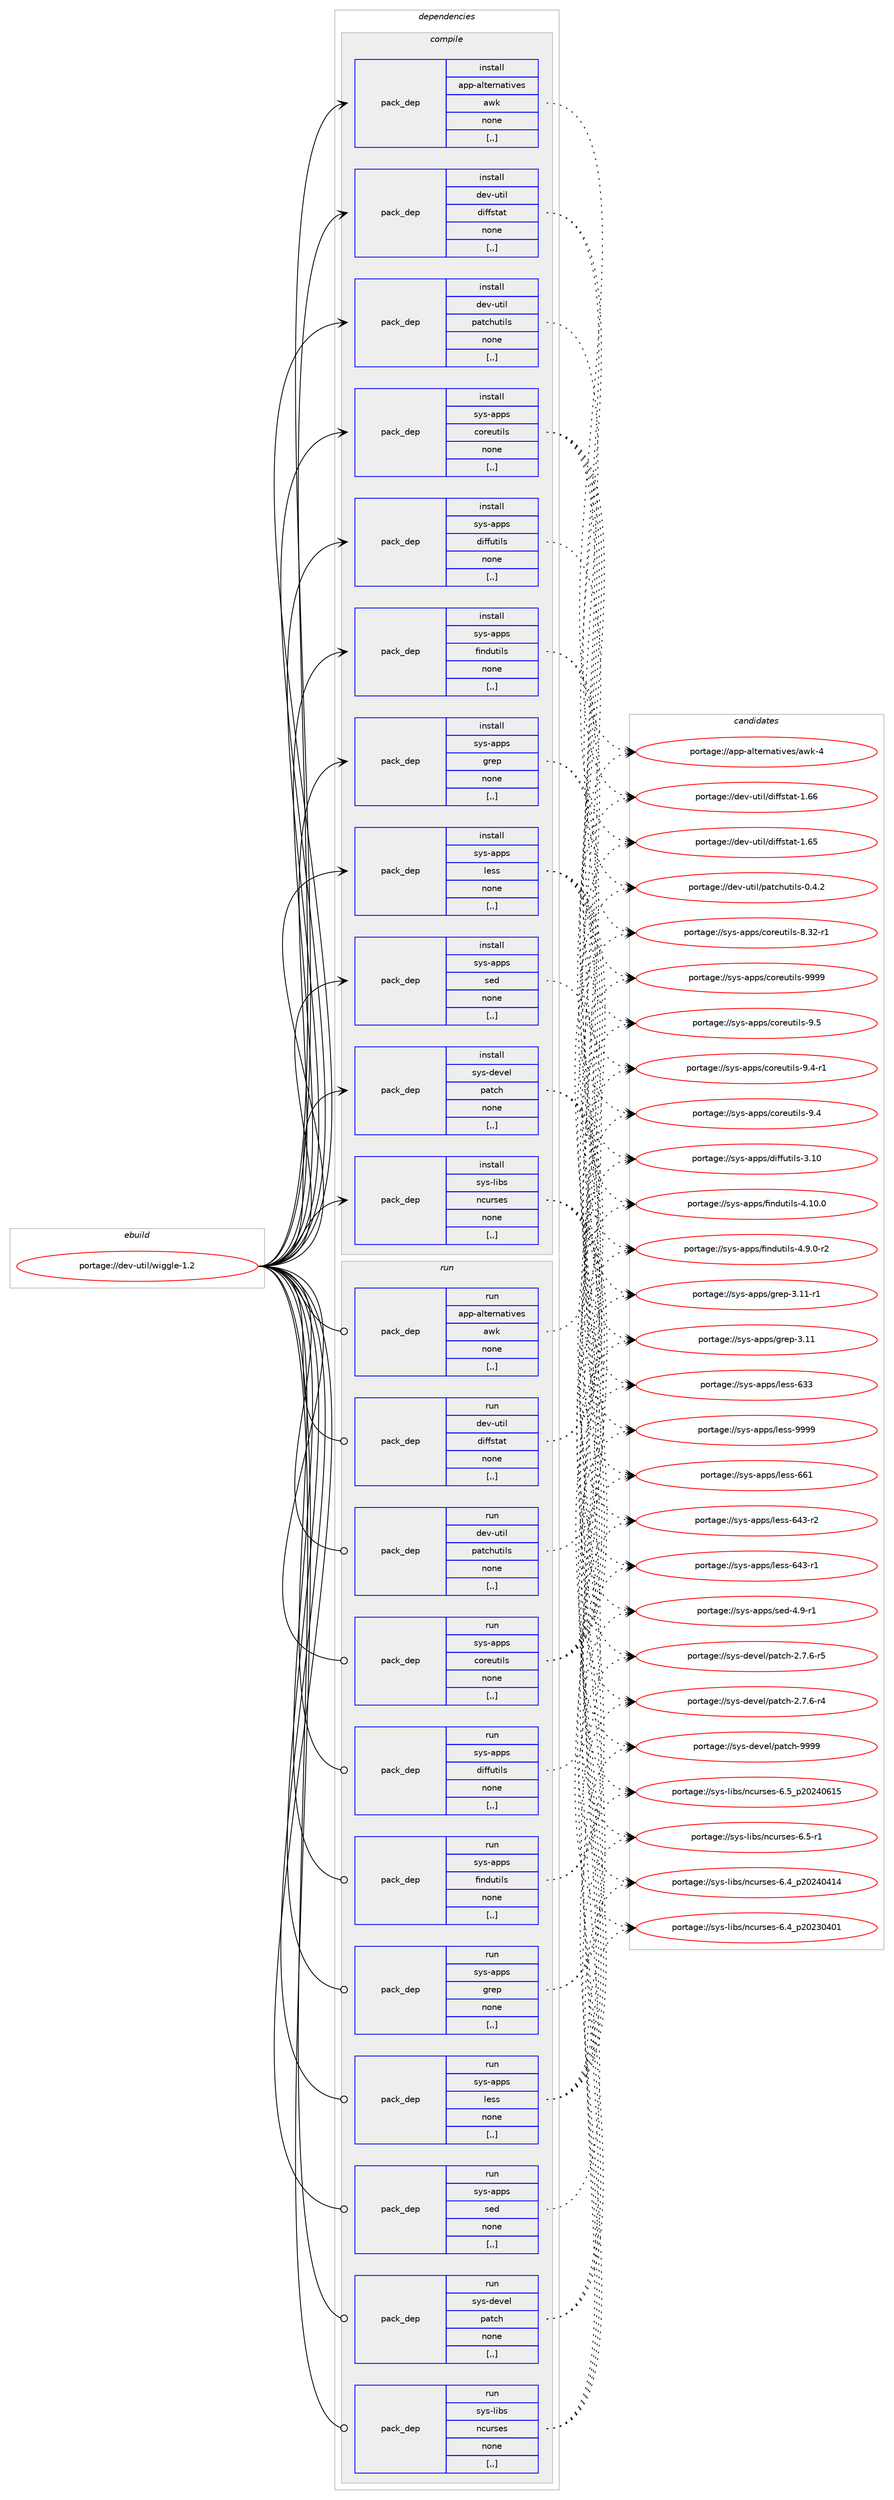 digraph prolog {

# *************
# Graph options
# *************

newrank=true;
concentrate=true;
compound=true;
graph [rankdir=LR,fontname=Helvetica,fontsize=10,ranksep=1.5];#, ranksep=2.5, nodesep=0.2];
edge  [arrowhead=vee];
node  [fontname=Helvetica,fontsize=10];

# **********
# The ebuild
# **********

subgraph cluster_leftcol {
color=gray;
label=<<i>ebuild</i>>;
id [label="portage://dev-util/wiggle-1.2", color=red, width=4, href="../dev-util/wiggle-1.2.svg"];
}

# ****************
# The dependencies
# ****************

subgraph cluster_midcol {
color=gray;
label=<<i>dependencies</i>>;
subgraph cluster_compile {
fillcolor="#eeeeee";
style=filled;
label=<<i>compile</i>>;
subgraph pack518814 {
dependency717167 [label=<<TABLE BORDER="0" CELLBORDER="1" CELLSPACING="0" CELLPADDING="4" WIDTH="220"><TR><TD ROWSPAN="6" CELLPADDING="30">pack_dep</TD></TR><TR><TD WIDTH="110">install</TD></TR><TR><TD>app-alternatives</TD></TR><TR><TD>awk</TD></TR><TR><TD>none</TD></TR><TR><TD>[,,]</TD></TR></TABLE>>, shape=none, color=blue];
}
id:e -> dependency717167:w [weight=20,style="solid",arrowhead="vee"];
subgraph pack518815 {
dependency717168 [label=<<TABLE BORDER="0" CELLBORDER="1" CELLSPACING="0" CELLPADDING="4" WIDTH="220"><TR><TD ROWSPAN="6" CELLPADDING="30">pack_dep</TD></TR><TR><TD WIDTH="110">install</TD></TR><TR><TD>dev-util</TD></TR><TR><TD>diffstat</TD></TR><TR><TD>none</TD></TR><TR><TD>[,,]</TD></TR></TABLE>>, shape=none, color=blue];
}
id:e -> dependency717168:w [weight=20,style="solid",arrowhead="vee"];
subgraph pack518816 {
dependency717169 [label=<<TABLE BORDER="0" CELLBORDER="1" CELLSPACING="0" CELLPADDING="4" WIDTH="220"><TR><TD ROWSPAN="6" CELLPADDING="30">pack_dep</TD></TR><TR><TD WIDTH="110">install</TD></TR><TR><TD>dev-util</TD></TR><TR><TD>patchutils</TD></TR><TR><TD>none</TD></TR><TR><TD>[,,]</TD></TR></TABLE>>, shape=none, color=blue];
}
id:e -> dependency717169:w [weight=20,style="solid",arrowhead="vee"];
subgraph pack518817 {
dependency717170 [label=<<TABLE BORDER="0" CELLBORDER="1" CELLSPACING="0" CELLPADDING="4" WIDTH="220"><TR><TD ROWSPAN="6" CELLPADDING="30">pack_dep</TD></TR><TR><TD WIDTH="110">install</TD></TR><TR><TD>sys-apps</TD></TR><TR><TD>coreutils</TD></TR><TR><TD>none</TD></TR><TR><TD>[,,]</TD></TR></TABLE>>, shape=none, color=blue];
}
id:e -> dependency717170:w [weight=20,style="solid",arrowhead="vee"];
subgraph pack518818 {
dependency717171 [label=<<TABLE BORDER="0" CELLBORDER="1" CELLSPACING="0" CELLPADDING="4" WIDTH="220"><TR><TD ROWSPAN="6" CELLPADDING="30">pack_dep</TD></TR><TR><TD WIDTH="110">install</TD></TR><TR><TD>sys-apps</TD></TR><TR><TD>diffutils</TD></TR><TR><TD>none</TD></TR><TR><TD>[,,]</TD></TR></TABLE>>, shape=none, color=blue];
}
id:e -> dependency717171:w [weight=20,style="solid",arrowhead="vee"];
subgraph pack518819 {
dependency717172 [label=<<TABLE BORDER="0" CELLBORDER="1" CELLSPACING="0" CELLPADDING="4" WIDTH="220"><TR><TD ROWSPAN="6" CELLPADDING="30">pack_dep</TD></TR><TR><TD WIDTH="110">install</TD></TR><TR><TD>sys-apps</TD></TR><TR><TD>findutils</TD></TR><TR><TD>none</TD></TR><TR><TD>[,,]</TD></TR></TABLE>>, shape=none, color=blue];
}
id:e -> dependency717172:w [weight=20,style="solid",arrowhead="vee"];
subgraph pack518820 {
dependency717173 [label=<<TABLE BORDER="0" CELLBORDER="1" CELLSPACING="0" CELLPADDING="4" WIDTH="220"><TR><TD ROWSPAN="6" CELLPADDING="30">pack_dep</TD></TR><TR><TD WIDTH="110">install</TD></TR><TR><TD>sys-apps</TD></TR><TR><TD>grep</TD></TR><TR><TD>none</TD></TR><TR><TD>[,,]</TD></TR></TABLE>>, shape=none, color=blue];
}
id:e -> dependency717173:w [weight=20,style="solid",arrowhead="vee"];
subgraph pack518821 {
dependency717174 [label=<<TABLE BORDER="0" CELLBORDER="1" CELLSPACING="0" CELLPADDING="4" WIDTH="220"><TR><TD ROWSPAN="6" CELLPADDING="30">pack_dep</TD></TR><TR><TD WIDTH="110">install</TD></TR><TR><TD>sys-apps</TD></TR><TR><TD>less</TD></TR><TR><TD>none</TD></TR><TR><TD>[,,]</TD></TR></TABLE>>, shape=none, color=blue];
}
id:e -> dependency717174:w [weight=20,style="solid",arrowhead="vee"];
subgraph pack518822 {
dependency717175 [label=<<TABLE BORDER="0" CELLBORDER="1" CELLSPACING="0" CELLPADDING="4" WIDTH="220"><TR><TD ROWSPAN="6" CELLPADDING="30">pack_dep</TD></TR><TR><TD WIDTH="110">install</TD></TR><TR><TD>sys-apps</TD></TR><TR><TD>sed</TD></TR><TR><TD>none</TD></TR><TR><TD>[,,]</TD></TR></TABLE>>, shape=none, color=blue];
}
id:e -> dependency717175:w [weight=20,style="solid",arrowhead="vee"];
subgraph pack518823 {
dependency717176 [label=<<TABLE BORDER="0" CELLBORDER="1" CELLSPACING="0" CELLPADDING="4" WIDTH="220"><TR><TD ROWSPAN="6" CELLPADDING="30">pack_dep</TD></TR><TR><TD WIDTH="110">install</TD></TR><TR><TD>sys-devel</TD></TR><TR><TD>patch</TD></TR><TR><TD>none</TD></TR><TR><TD>[,,]</TD></TR></TABLE>>, shape=none, color=blue];
}
id:e -> dependency717176:w [weight=20,style="solid",arrowhead="vee"];
subgraph pack518824 {
dependency717177 [label=<<TABLE BORDER="0" CELLBORDER="1" CELLSPACING="0" CELLPADDING="4" WIDTH="220"><TR><TD ROWSPAN="6" CELLPADDING="30">pack_dep</TD></TR><TR><TD WIDTH="110">install</TD></TR><TR><TD>sys-libs</TD></TR><TR><TD>ncurses</TD></TR><TR><TD>none</TD></TR><TR><TD>[,,]</TD></TR></TABLE>>, shape=none, color=blue];
}
id:e -> dependency717177:w [weight=20,style="solid",arrowhead="vee"];
}
subgraph cluster_compileandrun {
fillcolor="#eeeeee";
style=filled;
label=<<i>compile and run</i>>;
}
subgraph cluster_run {
fillcolor="#eeeeee";
style=filled;
label=<<i>run</i>>;
subgraph pack518825 {
dependency717178 [label=<<TABLE BORDER="0" CELLBORDER="1" CELLSPACING="0" CELLPADDING="4" WIDTH="220"><TR><TD ROWSPAN="6" CELLPADDING="30">pack_dep</TD></TR><TR><TD WIDTH="110">run</TD></TR><TR><TD>app-alternatives</TD></TR><TR><TD>awk</TD></TR><TR><TD>none</TD></TR><TR><TD>[,,]</TD></TR></TABLE>>, shape=none, color=blue];
}
id:e -> dependency717178:w [weight=20,style="solid",arrowhead="odot"];
subgraph pack518826 {
dependency717179 [label=<<TABLE BORDER="0" CELLBORDER="1" CELLSPACING="0" CELLPADDING="4" WIDTH="220"><TR><TD ROWSPAN="6" CELLPADDING="30">pack_dep</TD></TR><TR><TD WIDTH="110">run</TD></TR><TR><TD>dev-util</TD></TR><TR><TD>diffstat</TD></TR><TR><TD>none</TD></TR><TR><TD>[,,]</TD></TR></TABLE>>, shape=none, color=blue];
}
id:e -> dependency717179:w [weight=20,style="solid",arrowhead="odot"];
subgraph pack518827 {
dependency717180 [label=<<TABLE BORDER="0" CELLBORDER="1" CELLSPACING="0" CELLPADDING="4" WIDTH="220"><TR><TD ROWSPAN="6" CELLPADDING="30">pack_dep</TD></TR><TR><TD WIDTH="110">run</TD></TR><TR><TD>dev-util</TD></TR><TR><TD>patchutils</TD></TR><TR><TD>none</TD></TR><TR><TD>[,,]</TD></TR></TABLE>>, shape=none, color=blue];
}
id:e -> dependency717180:w [weight=20,style="solid",arrowhead="odot"];
subgraph pack518828 {
dependency717181 [label=<<TABLE BORDER="0" CELLBORDER="1" CELLSPACING="0" CELLPADDING="4" WIDTH="220"><TR><TD ROWSPAN="6" CELLPADDING="30">pack_dep</TD></TR><TR><TD WIDTH="110">run</TD></TR><TR><TD>sys-apps</TD></TR><TR><TD>coreutils</TD></TR><TR><TD>none</TD></TR><TR><TD>[,,]</TD></TR></TABLE>>, shape=none, color=blue];
}
id:e -> dependency717181:w [weight=20,style="solid",arrowhead="odot"];
subgraph pack518829 {
dependency717182 [label=<<TABLE BORDER="0" CELLBORDER="1" CELLSPACING="0" CELLPADDING="4" WIDTH="220"><TR><TD ROWSPAN="6" CELLPADDING="30">pack_dep</TD></TR><TR><TD WIDTH="110">run</TD></TR><TR><TD>sys-apps</TD></TR><TR><TD>diffutils</TD></TR><TR><TD>none</TD></TR><TR><TD>[,,]</TD></TR></TABLE>>, shape=none, color=blue];
}
id:e -> dependency717182:w [weight=20,style="solid",arrowhead="odot"];
subgraph pack518830 {
dependency717183 [label=<<TABLE BORDER="0" CELLBORDER="1" CELLSPACING="0" CELLPADDING="4" WIDTH="220"><TR><TD ROWSPAN="6" CELLPADDING="30">pack_dep</TD></TR><TR><TD WIDTH="110">run</TD></TR><TR><TD>sys-apps</TD></TR><TR><TD>findutils</TD></TR><TR><TD>none</TD></TR><TR><TD>[,,]</TD></TR></TABLE>>, shape=none, color=blue];
}
id:e -> dependency717183:w [weight=20,style="solid",arrowhead="odot"];
subgraph pack518831 {
dependency717184 [label=<<TABLE BORDER="0" CELLBORDER="1" CELLSPACING="0" CELLPADDING="4" WIDTH="220"><TR><TD ROWSPAN="6" CELLPADDING="30">pack_dep</TD></TR><TR><TD WIDTH="110">run</TD></TR><TR><TD>sys-apps</TD></TR><TR><TD>grep</TD></TR><TR><TD>none</TD></TR><TR><TD>[,,]</TD></TR></TABLE>>, shape=none, color=blue];
}
id:e -> dependency717184:w [weight=20,style="solid",arrowhead="odot"];
subgraph pack518832 {
dependency717185 [label=<<TABLE BORDER="0" CELLBORDER="1" CELLSPACING="0" CELLPADDING="4" WIDTH="220"><TR><TD ROWSPAN="6" CELLPADDING="30">pack_dep</TD></TR><TR><TD WIDTH="110">run</TD></TR><TR><TD>sys-apps</TD></TR><TR><TD>less</TD></TR><TR><TD>none</TD></TR><TR><TD>[,,]</TD></TR></TABLE>>, shape=none, color=blue];
}
id:e -> dependency717185:w [weight=20,style="solid",arrowhead="odot"];
subgraph pack518833 {
dependency717186 [label=<<TABLE BORDER="0" CELLBORDER="1" CELLSPACING="0" CELLPADDING="4" WIDTH="220"><TR><TD ROWSPAN="6" CELLPADDING="30">pack_dep</TD></TR><TR><TD WIDTH="110">run</TD></TR><TR><TD>sys-apps</TD></TR><TR><TD>sed</TD></TR><TR><TD>none</TD></TR><TR><TD>[,,]</TD></TR></TABLE>>, shape=none, color=blue];
}
id:e -> dependency717186:w [weight=20,style="solid",arrowhead="odot"];
subgraph pack518834 {
dependency717187 [label=<<TABLE BORDER="0" CELLBORDER="1" CELLSPACING="0" CELLPADDING="4" WIDTH="220"><TR><TD ROWSPAN="6" CELLPADDING="30">pack_dep</TD></TR><TR><TD WIDTH="110">run</TD></TR><TR><TD>sys-devel</TD></TR><TR><TD>patch</TD></TR><TR><TD>none</TD></TR><TR><TD>[,,]</TD></TR></TABLE>>, shape=none, color=blue];
}
id:e -> dependency717187:w [weight=20,style="solid",arrowhead="odot"];
subgraph pack518835 {
dependency717188 [label=<<TABLE BORDER="0" CELLBORDER="1" CELLSPACING="0" CELLPADDING="4" WIDTH="220"><TR><TD ROWSPAN="6" CELLPADDING="30">pack_dep</TD></TR><TR><TD WIDTH="110">run</TD></TR><TR><TD>sys-libs</TD></TR><TR><TD>ncurses</TD></TR><TR><TD>none</TD></TR><TR><TD>[,,]</TD></TR></TABLE>>, shape=none, color=blue];
}
id:e -> dependency717188:w [weight=20,style="solid",arrowhead="odot"];
}
}

# **************
# The candidates
# **************

subgraph cluster_choices {
rank=same;
color=gray;
label=<<i>candidates</i>>;

subgraph choice518814 {
color=black;
nodesep=1;
choice9711211245971081161011141109711610511810111547971191074552 [label="portage://app-alternatives/awk-4", color=red, width=4,href="../app-alternatives/awk-4.svg"];
dependency717167:e -> choice9711211245971081161011141109711610511810111547971191074552:w [style=dotted,weight="100"];
}
subgraph choice518815 {
color=black;
nodesep=1;
choice1001011184511711610510847100105102102115116971164549465454 [label="portage://dev-util/diffstat-1.66", color=red, width=4,href="../dev-util/diffstat-1.66.svg"];
choice1001011184511711610510847100105102102115116971164549465453 [label="portage://dev-util/diffstat-1.65", color=red, width=4,href="../dev-util/diffstat-1.65.svg"];
dependency717168:e -> choice1001011184511711610510847100105102102115116971164549465454:w [style=dotted,weight="100"];
dependency717168:e -> choice1001011184511711610510847100105102102115116971164549465453:w [style=dotted,weight="100"];
}
subgraph choice518816 {
color=black;
nodesep=1;
choice10010111845117116105108471129711699104117116105108115454846524650 [label="portage://dev-util/patchutils-0.4.2", color=red, width=4,href="../dev-util/patchutils-0.4.2.svg"];
dependency717169:e -> choice10010111845117116105108471129711699104117116105108115454846524650:w [style=dotted,weight="100"];
}
subgraph choice518817 {
color=black;
nodesep=1;
choice115121115459711211211547991111141011171161051081154557575757 [label="portage://sys-apps/coreutils-9999", color=red, width=4,href="../sys-apps/coreutils-9999.svg"];
choice1151211154597112112115479911111410111711610510811545574653 [label="portage://sys-apps/coreutils-9.5", color=red, width=4,href="../sys-apps/coreutils-9.5.svg"];
choice11512111545971121121154799111114101117116105108115455746524511449 [label="portage://sys-apps/coreutils-9.4-r1", color=red, width=4,href="../sys-apps/coreutils-9.4-r1.svg"];
choice1151211154597112112115479911111410111711610510811545574652 [label="portage://sys-apps/coreutils-9.4", color=red, width=4,href="../sys-apps/coreutils-9.4.svg"];
choice1151211154597112112115479911111410111711610510811545564651504511449 [label="portage://sys-apps/coreutils-8.32-r1", color=red, width=4,href="../sys-apps/coreutils-8.32-r1.svg"];
dependency717170:e -> choice115121115459711211211547991111141011171161051081154557575757:w [style=dotted,weight="100"];
dependency717170:e -> choice1151211154597112112115479911111410111711610510811545574653:w [style=dotted,weight="100"];
dependency717170:e -> choice11512111545971121121154799111114101117116105108115455746524511449:w [style=dotted,weight="100"];
dependency717170:e -> choice1151211154597112112115479911111410111711610510811545574652:w [style=dotted,weight="100"];
dependency717170:e -> choice1151211154597112112115479911111410111711610510811545564651504511449:w [style=dotted,weight="100"];
}
subgraph choice518818 {
color=black;
nodesep=1;
choice1151211154597112112115471001051021021171161051081154551464948 [label="portage://sys-apps/diffutils-3.10", color=red, width=4,href="../sys-apps/diffutils-3.10.svg"];
dependency717171:e -> choice1151211154597112112115471001051021021171161051081154551464948:w [style=dotted,weight="100"];
}
subgraph choice518819 {
color=black;
nodesep=1;
choice11512111545971121121154710210511010011711610510811545524649484648 [label="portage://sys-apps/findutils-4.10.0", color=red, width=4,href="../sys-apps/findutils-4.10.0.svg"];
choice1151211154597112112115471021051101001171161051081154552465746484511450 [label="portage://sys-apps/findutils-4.9.0-r2", color=red, width=4,href="../sys-apps/findutils-4.9.0-r2.svg"];
dependency717172:e -> choice11512111545971121121154710210511010011711610510811545524649484648:w [style=dotted,weight="100"];
dependency717172:e -> choice1151211154597112112115471021051101001171161051081154552465746484511450:w [style=dotted,weight="100"];
}
subgraph choice518820 {
color=black;
nodesep=1;
choice11512111545971121121154710311410111245514649494511449 [label="portage://sys-apps/grep-3.11-r1", color=red, width=4,href="../sys-apps/grep-3.11-r1.svg"];
choice1151211154597112112115471031141011124551464949 [label="portage://sys-apps/grep-3.11", color=red, width=4,href="../sys-apps/grep-3.11.svg"];
dependency717173:e -> choice11512111545971121121154710311410111245514649494511449:w [style=dotted,weight="100"];
dependency717173:e -> choice1151211154597112112115471031141011124551464949:w [style=dotted,weight="100"];
}
subgraph choice518821 {
color=black;
nodesep=1;
choice1151211154597112112115471081011151154557575757 [label="portage://sys-apps/less-9999", color=red, width=4,href="../sys-apps/less-9999.svg"];
choice11512111545971121121154710810111511545545449 [label="portage://sys-apps/less-661", color=red, width=4,href="../sys-apps/less-661.svg"];
choice115121115459711211211547108101115115455452514511450 [label="portage://sys-apps/less-643-r2", color=red, width=4,href="../sys-apps/less-643-r2.svg"];
choice115121115459711211211547108101115115455452514511449 [label="portage://sys-apps/less-643-r1", color=red, width=4,href="../sys-apps/less-643-r1.svg"];
choice11512111545971121121154710810111511545545151 [label="portage://sys-apps/less-633", color=red, width=4,href="../sys-apps/less-633.svg"];
dependency717174:e -> choice1151211154597112112115471081011151154557575757:w [style=dotted,weight="100"];
dependency717174:e -> choice11512111545971121121154710810111511545545449:w [style=dotted,weight="100"];
dependency717174:e -> choice115121115459711211211547108101115115455452514511450:w [style=dotted,weight="100"];
dependency717174:e -> choice115121115459711211211547108101115115455452514511449:w [style=dotted,weight="100"];
dependency717174:e -> choice11512111545971121121154710810111511545545151:w [style=dotted,weight="100"];
}
subgraph choice518822 {
color=black;
nodesep=1;
choice115121115459711211211547115101100455246574511449 [label="portage://sys-apps/sed-4.9-r1", color=red, width=4,href="../sys-apps/sed-4.9-r1.svg"];
dependency717175:e -> choice115121115459711211211547115101100455246574511449:w [style=dotted,weight="100"];
}
subgraph choice518823 {
color=black;
nodesep=1;
choice115121115451001011181011084711297116991044557575757 [label="portage://sys-devel/patch-9999", color=red, width=4,href="../sys-devel/patch-9999.svg"];
choice115121115451001011181011084711297116991044550465546544511453 [label="portage://sys-devel/patch-2.7.6-r5", color=red, width=4,href="../sys-devel/patch-2.7.6-r5.svg"];
choice115121115451001011181011084711297116991044550465546544511452 [label="portage://sys-devel/patch-2.7.6-r4", color=red, width=4,href="../sys-devel/patch-2.7.6-r4.svg"];
dependency717176:e -> choice115121115451001011181011084711297116991044557575757:w [style=dotted,weight="100"];
dependency717176:e -> choice115121115451001011181011084711297116991044550465546544511453:w [style=dotted,weight="100"];
dependency717176:e -> choice115121115451001011181011084711297116991044550465546544511452:w [style=dotted,weight="100"];
}
subgraph choice518824 {
color=black;
nodesep=1;
choice1151211154510810598115471109911711411510111545544653951125048505248544953 [label="portage://sys-libs/ncurses-6.5_p20240615", color=red, width=4,href="../sys-libs/ncurses-6.5_p20240615.svg"];
choice11512111545108105981154711099117114115101115455446534511449 [label="portage://sys-libs/ncurses-6.5-r1", color=red, width=4,href="../sys-libs/ncurses-6.5-r1.svg"];
choice1151211154510810598115471109911711411510111545544652951125048505248524952 [label="portage://sys-libs/ncurses-6.4_p20240414", color=red, width=4,href="../sys-libs/ncurses-6.4_p20240414.svg"];
choice1151211154510810598115471109911711411510111545544652951125048505148524849 [label="portage://sys-libs/ncurses-6.4_p20230401", color=red, width=4,href="../sys-libs/ncurses-6.4_p20230401.svg"];
dependency717177:e -> choice1151211154510810598115471109911711411510111545544653951125048505248544953:w [style=dotted,weight="100"];
dependency717177:e -> choice11512111545108105981154711099117114115101115455446534511449:w [style=dotted,weight="100"];
dependency717177:e -> choice1151211154510810598115471109911711411510111545544652951125048505248524952:w [style=dotted,weight="100"];
dependency717177:e -> choice1151211154510810598115471109911711411510111545544652951125048505148524849:w [style=dotted,weight="100"];
}
subgraph choice518825 {
color=black;
nodesep=1;
choice9711211245971081161011141109711610511810111547971191074552 [label="portage://app-alternatives/awk-4", color=red, width=4,href="../app-alternatives/awk-4.svg"];
dependency717178:e -> choice9711211245971081161011141109711610511810111547971191074552:w [style=dotted,weight="100"];
}
subgraph choice518826 {
color=black;
nodesep=1;
choice1001011184511711610510847100105102102115116971164549465454 [label="portage://dev-util/diffstat-1.66", color=red, width=4,href="../dev-util/diffstat-1.66.svg"];
choice1001011184511711610510847100105102102115116971164549465453 [label="portage://dev-util/diffstat-1.65", color=red, width=4,href="../dev-util/diffstat-1.65.svg"];
dependency717179:e -> choice1001011184511711610510847100105102102115116971164549465454:w [style=dotted,weight="100"];
dependency717179:e -> choice1001011184511711610510847100105102102115116971164549465453:w [style=dotted,weight="100"];
}
subgraph choice518827 {
color=black;
nodesep=1;
choice10010111845117116105108471129711699104117116105108115454846524650 [label="portage://dev-util/patchutils-0.4.2", color=red, width=4,href="../dev-util/patchutils-0.4.2.svg"];
dependency717180:e -> choice10010111845117116105108471129711699104117116105108115454846524650:w [style=dotted,weight="100"];
}
subgraph choice518828 {
color=black;
nodesep=1;
choice115121115459711211211547991111141011171161051081154557575757 [label="portage://sys-apps/coreutils-9999", color=red, width=4,href="../sys-apps/coreutils-9999.svg"];
choice1151211154597112112115479911111410111711610510811545574653 [label="portage://sys-apps/coreutils-9.5", color=red, width=4,href="../sys-apps/coreutils-9.5.svg"];
choice11512111545971121121154799111114101117116105108115455746524511449 [label="portage://sys-apps/coreutils-9.4-r1", color=red, width=4,href="../sys-apps/coreutils-9.4-r1.svg"];
choice1151211154597112112115479911111410111711610510811545574652 [label="portage://sys-apps/coreutils-9.4", color=red, width=4,href="../sys-apps/coreutils-9.4.svg"];
choice1151211154597112112115479911111410111711610510811545564651504511449 [label="portage://sys-apps/coreutils-8.32-r1", color=red, width=4,href="../sys-apps/coreutils-8.32-r1.svg"];
dependency717181:e -> choice115121115459711211211547991111141011171161051081154557575757:w [style=dotted,weight="100"];
dependency717181:e -> choice1151211154597112112115479911111410111711610510811545574653:w [style=dotted,weight="100"];
dependency717181:e -> choice11512111545971121121154799111114101117116105108115455746524511449:w [style=dotted,weight="100"];
dependency717181:e -> choice1151211154597112112115479911111410111711610510811545574652:w [style=dotted,weight="100"];
dependency717181:e -> choice1151211154597112112115479911111410111711610510811545564651504511449:w [style=dotted,weight="100"];
}
subgraph choice518829 {
color=black;
nodesep=1;
choice1151211154597112112115471001051021021171161051081154551464948 [label="portage://sys-apps/diffutils-3.10", color=red, width=4,href="../sys-apps/diffutils-3.10.svg"];
dependency717182:e -> choice1151211154597112112115471001051021021171161051081154551464948:w [style=dotted,weight="100"];
}
subgraph choice518830 {
color=black;
nodesep=1;
choice11512111545971121121154710210511010011711610510811545524649484648 [label="portage://sys-apps/findutils-4.10.0", color=red, width=4,href="../sys-apps/findutils-4.10.0.svg"];
choice1151211154597112112115471021051101001171161051081154552465746484511450 [label="portage://sys-apps/findutils-4.9.0-r2", color=red, width=4,href="../sys-apps/findutils-4.9.0-r2.svg"];
dependency717183:e -> choice11512111545971121121154710210511010011711610510811545524649484648:w [style=dotted,weight="100"];
dependency717183:e -> choice1151211154597112112115471021051101001171161051081154552465746484511450:w [style=dotted,weight="100"];
}
subgraph choice518831 {
color=black;
nodesep=1;
choice11512111545971121121154710311410111245514649494511449 [label="portage://sys-apps/grep-3.11-r1", color=red, width=4,href="../sys-apps/grep-3.11-r1.svg"];
choice1151211154597112112115471031141011124551464949 [label="portage://sys-apps/grep-3.11", color=red, width=4,href="../sys-apps/grep-3.11.svg"];
dependency717184:e -> choice11512111545971121121154710311410111245514649494511449:w [style=dotted,weight="100"];
dependency717184:e -> choice1151211154597112112115471031141011124551464949:w [style=dotted,weight="100"];
}
subgraph choice518832 {
color=black;
nodesep=1;
choice1151211154597112112115471081011151154557575757 [label="portage://sys-apps/less-9999", color=red, width=4,href="../sys-apps/less-9999.svg"];
choice11512111545971121121154710810111511545545449 [label="portage://sys-apps/less-661", color=red, width=4,href="../sys-apps/less-661.svg"];
choice115121115459711211211547108101115115455452514511450 [label="portage://sys-apps/less-643-r2", color=red, width=4,href="../sys-apps/less-643-r2.svg"];
choice115121115459711211211547108101115115455452514511449 [label="portage://sys-apps/less-643-r1", color=red, width=4,href="../sys-apps/less-643-r1.svg"];
choice11512111545971121121154710810111511545545151 [label="portage://sys-apps/less-633", color=red, width=4,href="../sys-apps/less-633.svg"];
dependency717185:e -> choice1151211154597112112115471081011151154557575757:w [style=dotted,weight="100"];
dependency717185:e -> choice11512111545971121121154710810111511545545449:w [style=dotted,weight="100"];
dependency717185:e -> choice115121115459711211211547108101115115455452514511450:w [style=dotted,weight="100"];
dependency717185:e -> choice115121115459711211211547108101115115455452514511449:w [style=dotted,weight="100"];
dependency717185:e -> choice11512111545971121121154710810111511545545151:w [style=dotted,weight="100"];
}
subgraph choice518833 {
color=black;
nodesep=1;
choice115121115459711211211547115101100455246574511449 [label="portage://sys-apps/sed-4.9-r1", color=red, width=4,href="../sys-apps/sed-4.9-r1.svg"];
dependency717186:e -> choice115121115459711211211547115101100455246574511449:w [style=dotted,weight="100"];
}
subgraph choice518834 {
color=black;
nodesep=1;
choice115121115451001011181011084711297116991044557575757 [label="portage://sys-devel/patch-9999", color=red, width=4,href="../sys-devel/patch-9999.svg"];
choice115121115451001011181011084711297116991044550465546544511453 [label="portage://sys-devel/patch-2.7.6-r5", color=red, width=4,href="../sys-devel/patch-2.7.6-r5.svg"];
choice115121115451001011181011084711297116991044550465546544511452 [label="portage://sys-devel/patch-2.7.6-r4", color=red, width=4,href="../sys-devel/patch-2.7.6-r4.svg"];
dependency717187:e -> choice115121115451001011181011084711297116991044557575757:w [style=dotted,weight="100"];
dependency717187:e -> choice115121115451001011181011084711297116991044550465546544511453:w [style=dotted,weight="100"];
dependency717187:e -> choice115121115451001011181011084711297116991044550465546544511452:w [style=dotted,weight="100"];
}
subgraph choice518835 {
color=black;
nodesep=1;
choice1151211154510810598115471109911711411510111545544653951125048505248544953 [label="portage://sys-libs/ncurses-6.5_p20240615", color=red, width=4,href="../sys-libs/ncurses-6.5_p20240615.svg"];
choice11512111545108105981154711099117114115101115455446534511449 [label="portage://sys-libs/ncurses-6.5-r1", color=red, width=4,href="../sys-libs/ncurses-6.5-r1.svg"];
choice1151211154510810598115471109911711411510111545544652951125048505248524952 [label="portage://sys-libs/ncurses-6.4_p20240414", color=red, width=4,href="../sys-libs/ncurses-6.4_p20240414.svg"];
choice1151211154510810598115471109911711411510111545544652951125048505148524849 [label="portage://sys-libs/ncurses-6.4_p20230401", color=red, width=4,href="../sys-libs/ncurses-6.4_p20230401.svg"];
dependency717188:e -> choice1151211154510810598115471109911711411510111545544653951125048505248544953:w [style=dotted,weight="100"];
dependency717188:e -> choice11512111545108105981154711099117114115101115455446534511449:w [style=dotted,weight="100"];
dependency717188:e -> choice1151211154510810598115471109911711411510111545544652951125048505248524952:w [style=dotted,weight="100"];
dependency717188:e -> choice1151211154510810598115471109911711411510111545544652951125048505148524849:w [style=dotted,weight="100"];
}
}

}
